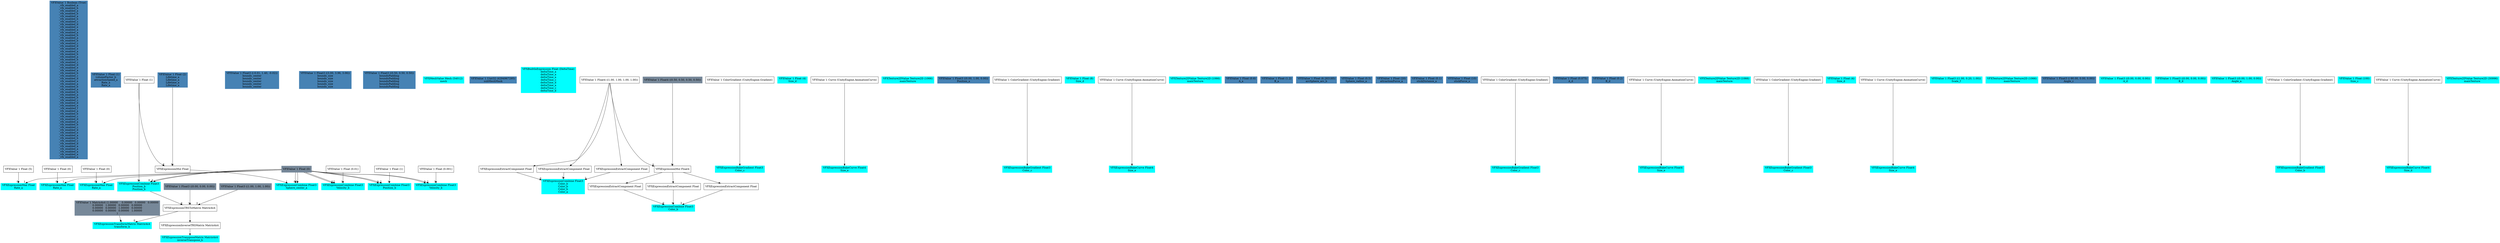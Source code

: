 digraph G {
node0 [shape="box" color="steelblue" style="filled" label="VFXValue`1 Boolean (True)
_vfx_enabled_a
_vfx_enabled_b
_vfx_enabled_a
_vfx_enabled_b
_vfx_enabled_a
_vfx_enabled_b
_vfx_enabled_c
_vfx_enabled_d
_vfx_enabled_e
_vfx_enabled_a
_vfx_enabled_a
_vfx_enabled_b
_vfx_enabled_a
_vfx_enabled_b
_vfx_enabled_c
_vfx_enabled_d
_vfx_enabled_e
_vfx_enabled_a
_vfx_enabled_b
_vfx_enabled_a
_vfx_enabled_b
_vfx_enabled_c
_vfx_enabled_d
_vfx_enabled_e
_vfx_enabled_a
_vfx_enabled_b
_vfx_enabled_c
_vfx_enabled_d
_vfx_enabled_e
_vfx_enabled_a
_vfx_enabled_b
_vfx_enabled_a
_vfx_enabled_b
_vfx_enabled_a
_vfx_enabled_b
_vfx_enabled_c
_vfx_enabled_d
_vfx_enabled_e
_vfx_enabled_f
_vfx_enabled_a
_vfx_enabled_b
_vfx_enabled_c
_vfx_enabled_d
_vfx_enabled_a
_vfx_enabled_b
_vfx_enabled_c
_vfx_enabled_d
_vfx_enabled_e
_vfx_enabled_a
_vfx_enabled_b
_vfx_enabled_c
_vfx_enabled_d
_vfx_enabled_a
_vfx_enabled_a
_vfx_enabled_a
_vfx_enabled_a
_vfx_enabled_a"]
node1 [shape="box" color="steelblue" style="filled" label="VFXValue`1 Float (1)
volumeFactor_b
attractionSpeed_a
Rate_a
Rate_a"]
node2 [shape="box" color="cyan" style="filled" label="VFXExpressionMax Float
Rate_a"]
node3 [shape="box" label="VFXValue`1 Float (5)"]
node4 [shape="box" color="lightslategray" style="filled" label="VFXValue`1 Float (0)"]
node5 [shape="box" color="cyan" style="filled" label="VFXExpressionMax Float
Rate_a"]
node6 [shape="box" label="VFXValue`1 Float (0)"]
node7 [shape="box" color="cyan" style="filled" label="VFXExpressionMax Float
Rate_a"]
node8 [shape="box" label="VFXValue`1 Float (0)"]
node9 [shape="box" color="steelblue" style="filled" label="VFXValue`1 Float3 ((-0.01, 1.40, -0.02))
bounds_center
bounds_center
bounds_center
bounds_center
bounds_center"]
node10 [shape="box" color="steelblue" style="filled" label="VFXValue`1 Float3 ((3.00, 3.96, 3.06))
bounds_size
bounds_size
bounds_size
bounds_size
bounds_size"]
node11 [shape="box" color="steelblue" style="filled" label="VFXValue`1 Float3 ((0.50, 0.50, 0.50))
boundsPadding
boundsPadding
boundsPadding
boundsPadding
boundsPadding"]
node12 [shape="box" color="cyan" style="filled" label="VFXMeshValue Mesh (54012)
mesh"]
node13 [shape="box" color="steelblue" style="filled" label="VFXValue`1 Uint32 (4294967295)
subMeshMask"]
node14 [shape="box" color="steelblue" style="filled" label="VFXValue`1 Float (2)
Lifetime_a
Lifetime_a
Lifetime_a
Lifetime_a"]
node15 [shape="box" color="cyan" style="filled" label="VFXExpressionCombine Float3
Position_b
Position_b"]
node16 [shape="box" label="VFXValue`1 Float (1)"]
node17 [shape="box" color="cyan" style="filled" label="VFXBuiltInExpression Float (DeltaTime)
deltaTime_a
deltaTime_a
deltaTime_a
deltaTime_c
deltaTime_d
deltaTime_a
deltaTime_c
deltaTime_d"]
node18 [shape="box" color="cyan" style="filled" label="VFXExpressionCombine Float3
Color_b
Color_b
Color_b
Color_a"]
node19 [shape="box" label="VFXExpressionExtractComponent Float"]
node20 [shape="box" label="VFXValue`1 Float4 ((1.00, 1.00, 1.00, 1.00))"]
node21 [shape="box" label="VFXExpressionExtractComponent Float"]
node22 [shape="box" label="VFXExpressionExtractComponent Float"]
node23 [shape="box" color="cyan" style="filled" label="VFXExpressionBakeGradient Float3
Color_c"]
node24 [shape="box" label="VFXValue`1 ColorGradient (UnityEngine.Gradient)"]
node25 [shape="box" color="cyan" style="filled" label="VFXValue`1 Float (4)
Size_d"]
node26 [shape="box" color="cyan" style="filled" label="VFXExpressionBakeCurve Float4
Size_e"]
node27 [shape="box" label="VFXValue`1 Curve (UnityEngine.AnimationCurve)"]
node28 [shape="box" color="cyan" style="filled" label="VFXTexture2DValue Texture2D (1066)
mainTexture"]
node29 [shape="box" color="steelblue" style="filled" label="VFXValue`1 Float3 ((0.00, 1.00, 0.00))
Position_a"]
node30 [shape="box" color="cyan" style="filled" label="VFXExpressionCombine Float3
Color_b"]
node31 [shape="box" label="VFXExpressionExtractComponent Float"]
node32 [shape="box" label="VFXExpressionMul Float4"]
node33 [shape="box" color="lightslategray" style="filled" label="VFXValue`1 Float4 ((0.50, 0.50, 0.50, 0.50))"]
node34 [shape="box" label="VFXExpressionExtractComponent Float"]
node35 [shape="box" label="VFXExpressionExtractComponent Float"]
node36 [shape="box" color="cyan" style="filled" label="VFXExpressionBakeGradient Float3
Color_c"]
node37 [shape="box" label="VFXValue`1 ColorGradient (UnityEngine.Gradient)"]
node38 [shape="box" color="cyan" style="filled" label="VFXValue`1 Float (8)
Size_d"]
node39 [shape="box" color="cyan" style="filled" label="VFXExpressionBakeCurve Float4
Size_e"]
node40 [shape="box" label="VFXValue`1 Curve (UnityEngine.AnimationCurve)"]
node41 [shape="box" color="cyan" style="filled" label="VFXTexture2DValue Texture2D (1066)
mainTexture"]
node42 [shape="box" color="steelblue" style="filled" label="VFXValue`1 Float (0.6)
A_a"]
node43 [shape="box" color="steelblue" style="filled" label="VFXValue`1 Float (1.2)
B_a"]
node44 [shape="box" color="steelblue" style="filled" label="VFXValue`1 Float (6.283185)
arcSphere_arc_b"]
node45 [shape="box" color="cyan" style="filled" label="VFXExpressionTransformMatrix Matrix4x4
transform_b"]
node46 [shape="box" label="VFXExpressionTRSToMatrix Matrix4x4"]
node47 [shape="box" color="lightslategray" style="filled" label="VFXValue`1 Float3 ((0.00, 0.00, 0.00))"]
node48 [shape="box" color="lightslategray" style="filled" label="VFXValue`1 Float3 ((1.00, 1.00, 1.00))"]
node49 [shape="box" color="lightslategray" style="filled" label="VFXValue`1 Matrix4x4 (1.00000	0.00000	0.00000	0.00000
0.00000	1.00000	0.00000	0.00000
0.00000	0.00000	1.00000	0.00000
0.00000	0.00000	0.00000	1.00000
)"]
node50 [shape="box" color="cyan" style="filled" label="VFXExpressionTransposeMatrix Matrix4x4
inverseTranspose_b"]
node51 [shape="box" label="VFXExpressionInverseTRSMatrix Matrix4x4"]
node52 [shape="box" color="cyan" style="filled" label="VFXExpressionCombine Float3
Sphere_center_a"]
node53 [shape="box" label="VFXExpressionMul Float"]
node54 [shape="box" color="steelblue" style="filled" label="VFXValue`1 Float (0.5)
Sphere_radius_a"]
node55 [shape="box" color="steelblue" style="filled" label="VFXValue`1 Float (20)
attractionForce_a"]
node56 [shape="box" color="steelblue" style="filled" label="VFXValue`1 Float (0.1)
stickDistance_a"]
node57 [shape="box" color="steelblue" style="filled" label="VFXValue`1 Float (10)
stickForce_a"]
node58 [shape="box" color="cyan" style="filled" label="VFXExpressionCombine Float3
Velocity_b"]
node59 [shape="box" label="VFXValue`1 Float (0.01)"]
node60 [shape="box" color="cyan" style="filled" label="VFXExpressionBakeGradient Float3
Color_c"]
node61 [shape="box" label="VFXValue`1 ColorGradient (UnityEngine.Gradient)"]
node62 [shape="box" color="steelblue" style="filled" label="VFXValue`1 Float (0.075)
A_d"]
node63 [shape="box" color="steelblue" style="filled" label="VFXValue`1 Float (0.2)
B_d"]
node64 [shape="box" color="cyan" style="filled" label="VFXExpressionBakeCurve Float4
Size_e"]
node65 [shape="box" label="VFXValue`1 Curve (UnityEngine.AnimationCurve)"]
node66 [shape="box" color="cyan" style="filled" label="VFXTexture2DValue Texture2D (1066)
mainTexture"]
node67 [shape="box" color="cyan" style="filled" label="VFXExpressionBakeGradient Float3
Color_c"]
node68 [shape="box" label="VFXValue`1 ColorGradient (UnityEngine.Gradient)"]
node69 [shape="box" color="cyan" style="filled" label="VFXValue`1 Float (4)
Size_d"]
node70 [shape="box" color="cyan" style="filled" label="VFXExpressionBakeCurve Float4
Size_e"]
node71 [shape="box" label="VFXValue`1 Curve (UnityEngine.AnimationCurve)"]
node72 [shape="box" color="cyan" style="filled" label="VFXValue`1 Float3 ((1.00, 0.20, 1.00))
Scale_f"]
node73 [shape="box" color="cyan" style="filled" label="VFXTexture2DValue Texture2D (1066)
mainTexture"]
node74 [shape="box" color="cyan" style="filled" label="VFXExpressionCombine Float3
Position_b"]
node75 [shape="box" label="VFXValue`1 Float (1)"]
node76 [shape="box" color="steelblue" style="filled" label="VFXValue`1 Float3 ((-90.00, 0.00, 0.00))
Angle_c"]
node77 [shape="box" color="cyan" style="filled" label="VFXValue`1 Float3 ((0.00, 0.00, 0.00))
A_d"]
node78 [shape="box" color="cyan" style="filled" label="VFXValue`1 Float3 ((0.00, 0.00, 0.00))
B_d"]
node79 [shape="box" color="cyan" style="filled" label="VFXValue`1 Float3 ((0.00, 1.00, 0.00))
Angle_a"]
node80 [shape="box" color="cyan" style="filled" label="VFXExpressionCombine Float3
Velocity_b"]
node81 [shape="box" label="VFXValue`1 Float (0.001)"]
node82 [shape="box" color="cyan" style="filled" label="VFXExpressionBakeGradient Float3
Color_b"]
node83 [shape="box" label="VFXValue`1 ColorGradient (UnityEngine.Gradient)"]
node84 [shape="box" color="cyan" style="filled" label="VFXValue`1 Float (100)
Size_c"]
node85 [shape="box" color="cyan" style="filled" label="VFXExpressionBakeCurve Float4
Size_d"]
node86 [shape="box" label="VFXValue`1 Curve (UnityEngine.AnimationCurve)"]
node87 [shape="box" color="cyan" style="filled" label="VFXTexture2DValue Texture2D (30996)
mainTexture"]
node3 -> node2 [headlabel="0"]
node4 -> node2 [headlabel="1"]
node6 -> node5 [headlabel="0"]
node4 -> node5 [headlabel="1"]
node8 -> node7 [headlabel="0"]
node4 -> node7 [headlabel="1"]
node4 -> node15 [headlabel="0"]
node16 -> node15 [headlabel="1"]
node4 -> node15 [headlabel="2"]
node19 -> node18 [headlabel="0"]
node21 -> node18 [headlabel="1"]
node22 -> node18 [headlabel="2"]
node20 -> node19 
node20 -> node21 
node20 -> node22 
node24 -> node23 
node27 -> node26 
node31 -> node30 [headlabel="0"]
node34 -> node30 [headlabel="1"]
node35 -> node30 [headlabel="2"]
node32 -> node31 
node20 -> node32 [headlabel="0"]
node33 -> node32 [headlabel="1"]
node32 -> node34 
node32 -> node35 
node37 -> node36 
node40 -> node39 
node46 -> node45 [headlabel="0"]
node49 -> node45 [headlabel="1"]
node15 -> node46 [headlabel="0"]
node47 -> node46 [headlabel="1"]
node48 -> node46 [headlabel="2"]
node51 -> node50 
node46 -> node51 
node4 -> node52 [headlabel="0"]
node53 -> node52 [headlabel="1"]
node4 -> node52 [headlabel="2"]
node16 -> node53 [headlabel="0"]
node14 -> node53 [headlabel="1"]
node4 -> node58 [headlabel="0"]
node59 -> node58 [headlabel="1"]
node4 -> node58 [headlabel="2"]
node61 -> node60 
node65 -> node64 
node68 -> node67 
node71 -> node70 
node4 -> node74 [headlabel="0"]
node75 -> node74 [headlabel="1"]
node4 -> node74 [headlabel="2"]
node4 -> node80 [headlabel="0"]
node81 -> node80 [headlabel="1"]
node4 -> node80 [headlabel="2"]
node83 -> node82 
node86 -> node85 
}
